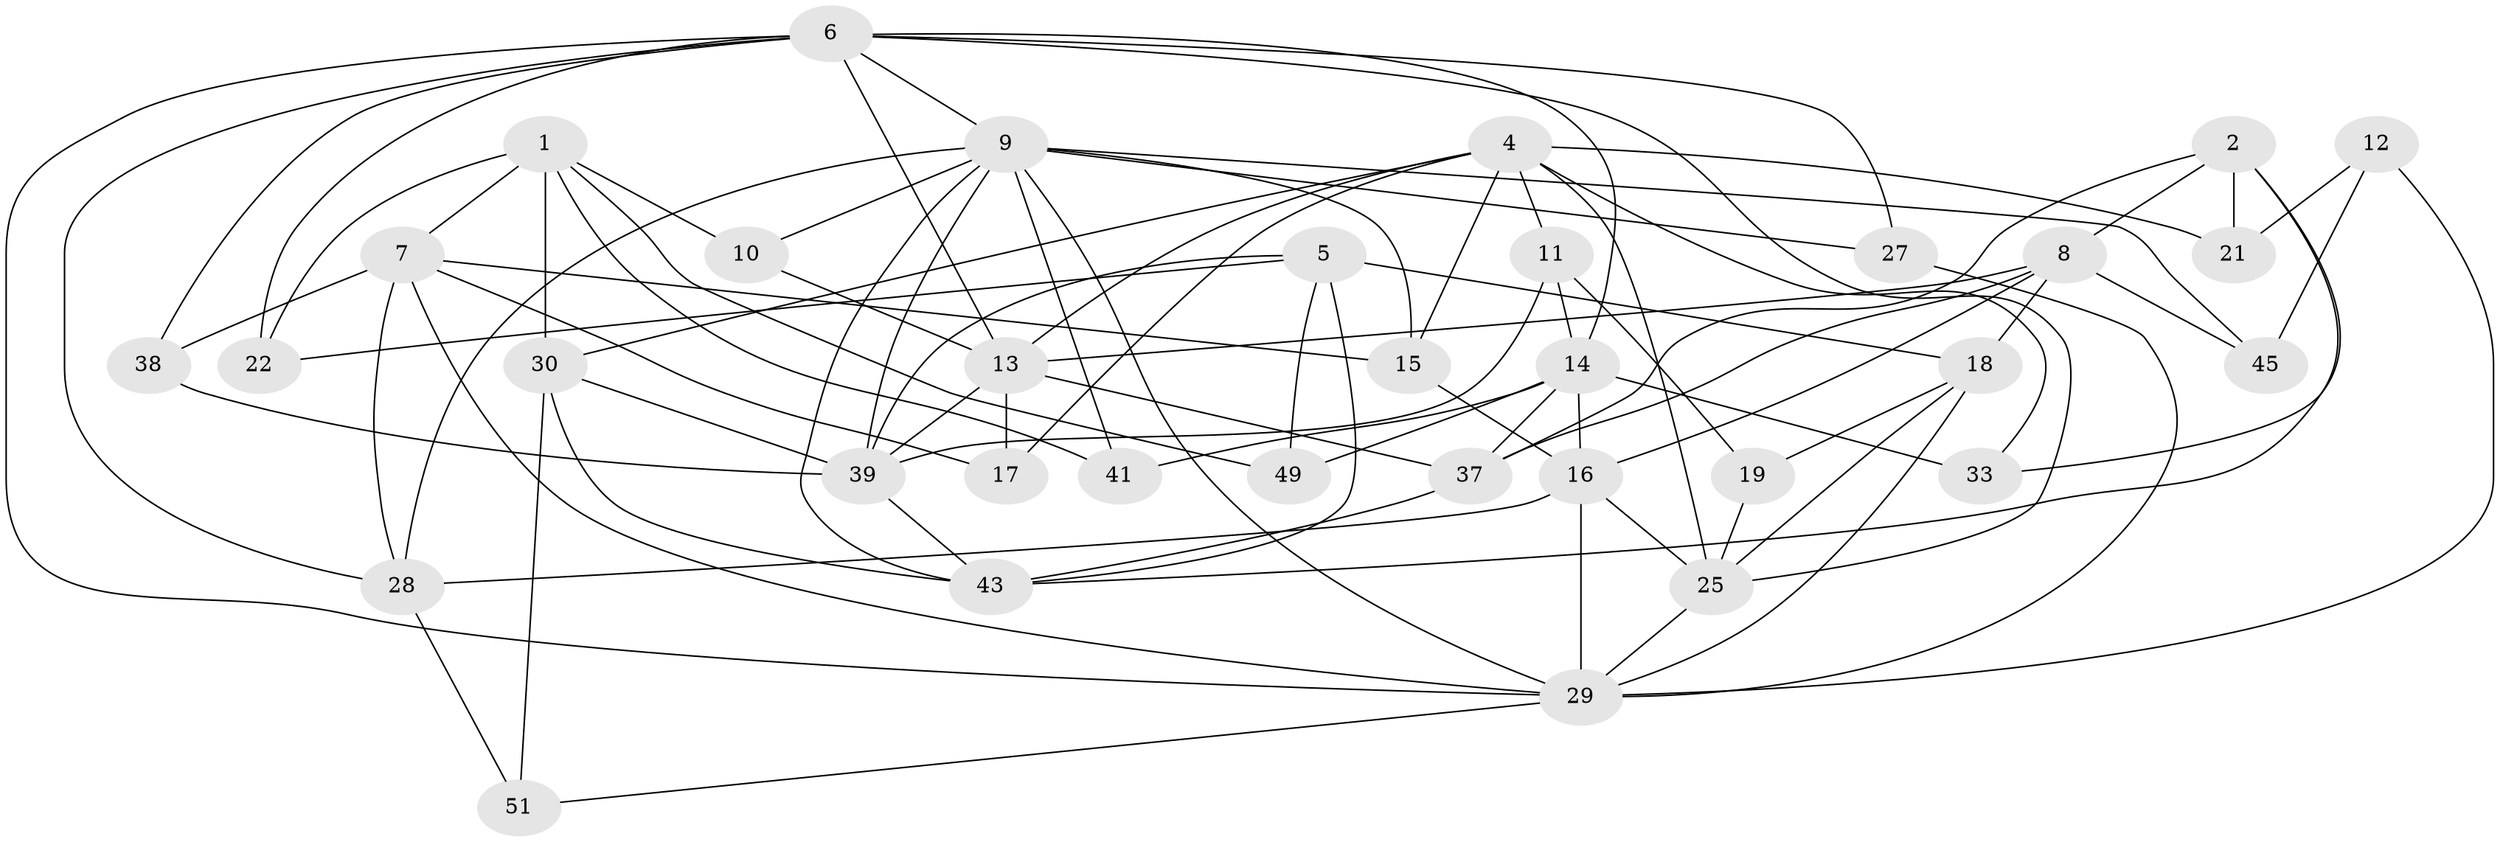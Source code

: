 // original degree distribution, {5: 0.25925925925925924, 2: 0.14814814814814814, 6: 0.1111111111111111, 4: 0.18518518518518517, 3: 0.2777777777777778, 9: 0.018518518518518517}
// Generated by graph-tools (version 1.1) at 2025/11/02/27/25 16:11:17]
// undirected, 34 vertices, 85 edges
graph export_dot {
graph [start="1"]
  node [color=gray90,style=filled];
  1 [super="+40"];
  2 [super="+3"];
  4 [super="+20"];
  5 [super="+54"];
  6 [super="+31"];
  7 [super="+32"];
  8 [super="+24"];
  9 [super="+44"];
  10 [super="+53"];
  11;
  12;
  13 [super="+52"];
  14 [super="+26"];
  15;
  16;
  17;
  18 [super="+23"];
  19;
  21 [super="+35"];
  22;
  25 [super="+36"];
  27;
  28 [super="+34"];
  29 [super="+48"];
  30;
  33;
  37 [super="+42"];
  38;
  39 [super="+46"];
  41 [super="+50"];
  43 [super="+47"];
  45;
  49;
  51;
  1 -- 7;
  1 -- 10;
  1 -- 49;
  1 -- 30;
  1 -- 22;
  1 -- 41;
  2 -- 43;
  2 -- 33;
  2 -- 21;
  2 -- 37;
  2 -- 8;
  4 -- 15;
  4 -- 30;
  4 -- 17;
  4 -- 33;
  4 -- 11;
  4 -- 21;
  4 -- 13;
  4 -- 25;
  5 -- 39 [weight=2];
  5 -- 18 [weight=2];
  5 -- 22;
  5 -- 43;
  5 -- 49;
  6 -- 13;
  6 -- 9;
  6 -- 22;
  6 -- 38;
  6 -- 25;
  6 -- 27;
  6 -- 29;
  6 -- 14;
  6 -- 28;
  7 -- 29;
  7 -- 15;
  7 -- 17;
  7 -- 28;
  7 -- 38;
  8 -- 18;
  8 -- 16;
  8 -- 45;
  8 -- 13;
  8 -- 37;
  9 -- 39;
  9 -- 45;
  9 -- 10 [weight=2];
  9 -- 43;
  9 -- 15;
  9 -- 27;
  9 -- 29;
  9 -- 28;
  9 -- 41;
  10 -- 13;
  11 -- 19;
  11 -- 39;
  11 -- 14;
  12 -- 45;
  12 -- 29;
  12 -- 21;
  13 -- 17;
  13 -- 37;
  13 -- 39;
  14 -- 16;
  14 -- 33;
  14 -- 37;
  14 -- 49;
  14 -- 41;
  15 -- 16;
  16 -- 28;
  16 -- 29;
  16 -- 25;
  18 -- 19;
  18 -- 25;
  18 -- 29;
  19 -- 25;
  25 -- 29;
  27 -- 29;
  28 -- 51;
  29 -- 51;
  30 -- 51;
  30 -- 39;
  30 -- 43;
  37 -- 43;
  38 -- 39;
  39 -- 43;
}
